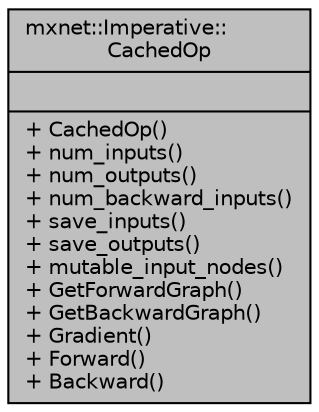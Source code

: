 digraph "mxnet::Imperative::CachedOp"
{
  edge [fontname="Helvetica",fontsize="10",labelfontname="Helvetica",labelfontsize="10"];
  node [fontname="Helvetica",fontsize="10",shape=record];
  Node1 [label="{mxnet::Imperative::\lCachedOp\n||+ CachedOp()\l+ num_inputs()\l+ num_outputs()\l+ num_backward_inputs()\l+ save_inputs()\l+ save_outputs()\l+ mutable_input_nodes()\l+ GetForwardGraph()\l+ GetBackwardGraph()\l+ Gradient()\l+ Forward()\l+ Backward()\l}",height=0.2,width=0.4,color="black", fillcolor="grey75", style="filled", fontcolor="black"];
}
